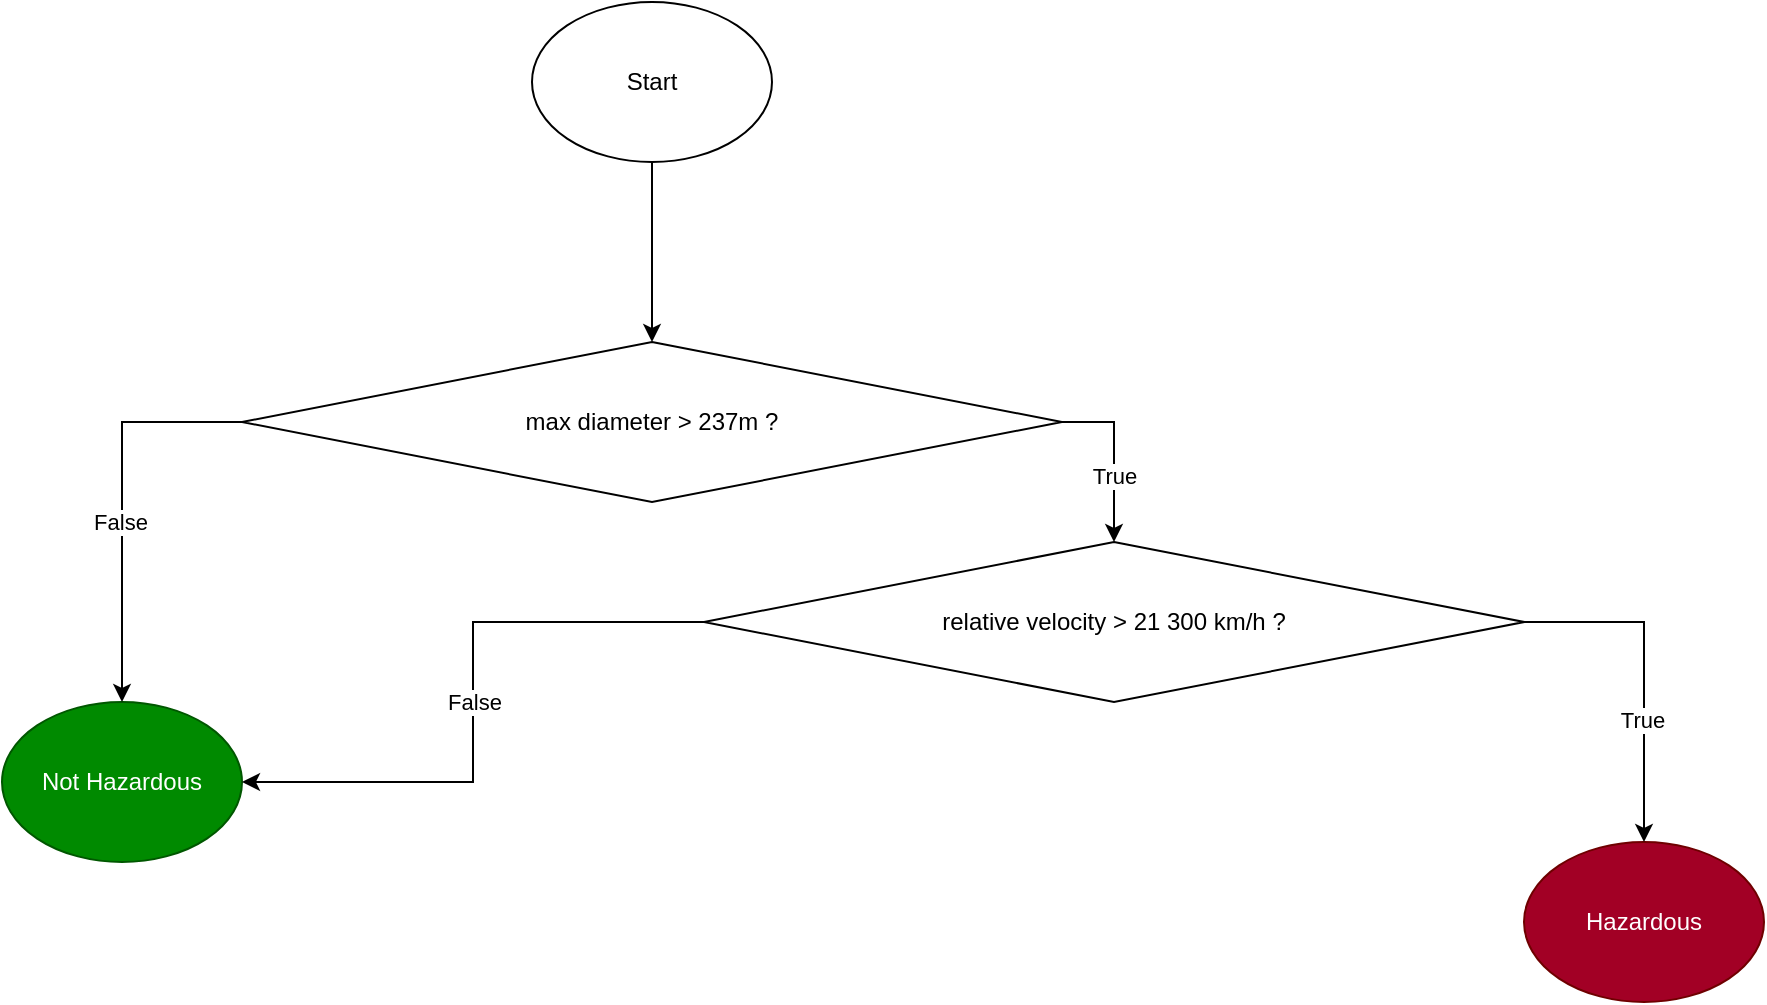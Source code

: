 <mxfile version="24.4.13" type="device">
  <diagram name="Page-1" id="2mGR1dL5KJwdp7cE1taz">
    <mxGraphModel dx="1430" dy="825" grid="1" gridSize="10" guides="1" tooltips="1" connect="1" arrows="1" fold="1" page="1" pageScale="1" pageWidth="827" pageHeight="1169" math="0" shadow="0">
      <root>
        <mxCell id="0" />
        <mxCell id="1" parent="0" />
        <mxCell id="SNBZn13yTI7mhXELNsb_-5" style="edgeStyle=orthogonalEdgeStyle;rounded=0;orthogonalLoop=1;jettySize=auto;html=1;exitX=0.5;exitY=1;exitDx=0;exitDy=0;entryX=0.5;entryY=0;entryDx=0;entryDy=0;" edge="1" parent="1" source="SNBZn13yTI7mhXELNsb_-1" target="SNBZn13yTI7mhXELNsb_-4">
          <mxGeometry relative="1" as="geometry" />
        </mxCell>
        <mxCell id="SNBZn13yTI7mhXELNsb_-1" value="Start" style="ellipse;whiteSpace=wrap;html=1;" vertex="1" parent="1">
          <mxGeometry x="325" y="190" width="120" height="80" as="geometry" />
        </mxCell>
        <mxCell id="SNBZn13yTI7mhXELNsb_-2" value="Not Hazardous" style="ellipse;whiteSpace=wrap;html=1;fillColor=#008a00;fontColor=#ffffff;strokeColor=#005700;" vertex="1" parent="1">
          <mxGeometry x="60" y="540" width="120" height="80" as="geometry" />
        </mxCell>
        <mxCell id="SNBZn13yTI7mhXELNsb_-3" value="Hazardous" style="ellipse;whiteSpace=wrap;html=1;fillColor=#a20025;fontColor=#ffffff;strokeColor=#6F0000;" vertex="1" parent="1">
          <mxGeometry x="821" y="610" width="120" height="80" as="geometry" />
        </mxCell>
        <mxCell id="SNBZn13yTI7mhXELNsb_-6" style="edgeStyle=orthogonalEdgeStyle;rounded=0;orthogonalLoop=1;jettySize=auto;html=1;exitX=0;exitY=0.5;exitDx=0;exitDy=0;" edge="1" parent="1" source="SNBZn13yTI7mhXELNsb_-4" target="SNBZn13yTI7mhXELNsb_-2">
          <mxGeometry relative="1" as="geometry" />
        </mxCell>
        <mxCell id="SNBZn13yTI7mhXELNsb_-7" value="False" style="edgeLabel;html=1;align=center;verticalAlign=middle;resizable=0;points=[];" vertex="1" connectable="0" parent="SNBZn13yTI7mhXELNsb_-6">
          <mxGeometry x="0.1" y="-1" relative="1" as="geometry">
            <mxPoint as="offset" />
          </mxGeometry>
        </mxCell>
        <mxCell id="SNBZn13yTI7mhXELNsb_-9" style="edgeStyle=orthogonalEdgeStyle;rounded=0;orthogonalLoop=1;jettySize=auto;html=1;exitX=1;exitY=0.5;exitDx=0;exitDy=0;entryX=0.5;entryY=0;entryDx=0;entryDy=0;" edge="1" parent="1" source="SNBZn13yTI7mhXELNsb_-4" target="SNBZn13yTI7mhXELNsb_-8">
          <mxGeometry relative="1" as="geometry" />
        </mxCell>
        <mxCell id="SNBZn13yTI7mhXELNsb_-11" value="True" style="edgeLabel;html=1;align=center;verticalAlign=middle;resizable=0;points=[];" vertex="1" connectable="0" parent="SNBZn13yTI7mhXELNsb_-9">
          <mxGeometry x="0.234" relative="1" as="geometry">
            <mxPoint as="offset" />
          </mxGeometry>
        </mxCell>
        <mxCell id="SNBZn13yTI7mhXELNsb_-4" value="max diameter &amp;gt; 237m ?" style="rhombus;whiteSpace=wrap;html=1;" vertex="1" parent="1">
          <mxGeometry x="180" y="360" width="410" height="80" as="geometry" />
        </mxCell>
        <mxCell id="SNBZn13yTI7mhXELNsb_-10" style="edgeStyle=orthogonalEdgeStyle;rounded=0;orthogonalLoop=1;jettySize=auto;html=1;exitX=1;exitY=0.5;exitDx=0;exitDy=0;entryX=0.5;entryY=0;entryDx=0;entryDy=0;" edge="1" parent="1" source="SNBZn13yTI7mhXELNsb_-8" target="SNBZn13yTI7mhXELNsb_-3">
          <mxGeometry relative="1" as="geometry" />
        </mxCell>
        <mxCell id="SNBZn13yTI7mhXELNsb_-14" value="True" style="edgeLabel;html=1;align=center;verticalAlign=middle;resizable=0;points=[];" vertex="1" connectable="0" parent="SNBZn13yTI7mhXELNsb_-10">
          <mxGeometry x="0.28" y="-1" relative="1" as="geometry">
            <mxPoint as="offset" />
          </mxGeometry>
        </mxCell>
        <mxCell id="SNBZn13yTI7mhXELNsb_-12" style="edgeStyle=orthogonalEdgeStyle;rounded=0;orthogonalLoop=1;jettySize=auto;html=1;exitX=0;exitY=0.5;exitDx=0;exitDy=0;entryX=1;entryY=0.5;entryDx=0;entryDy=0;" edge="1" parent="1" source="SNBZn13yTI7mhXELNsb_-8" target="SNBZn13yTI7mhXELNsb_-2">
          <mxGeometry relative="1" as="geometry" />
        </mxCell>
        <mxCell id="SNBZn13yTI7mhXELNsb_-13" value="False" style="edgeLabel;html=1;align=center;verticalAlign=middle;resizable=0;points=[];" vertex="1" connectable="0" parent="SNBZn13yTI7mhXELNsb_-12">
          <mxGeometry x="0.036" relative="1" as="geometry">
            <mxPoint y="-6" as="offset" />
          </mxGeometry>
        </mxCell>
        <mxCell id="SNBZn13yTI7mhXELNsb_-8" value="relative velocity &amp;gt; 21 300 km/h ?" style="rhombus;whiteSpace=wrap;html=1;" vertex="1" parent="1">
          <mxGeometry x="411" y="460" width="410" height="80" as="geometry" />
        </mxCell>
      </root>
    </mxGraphModel>
  </diagram>
</mxfile>
